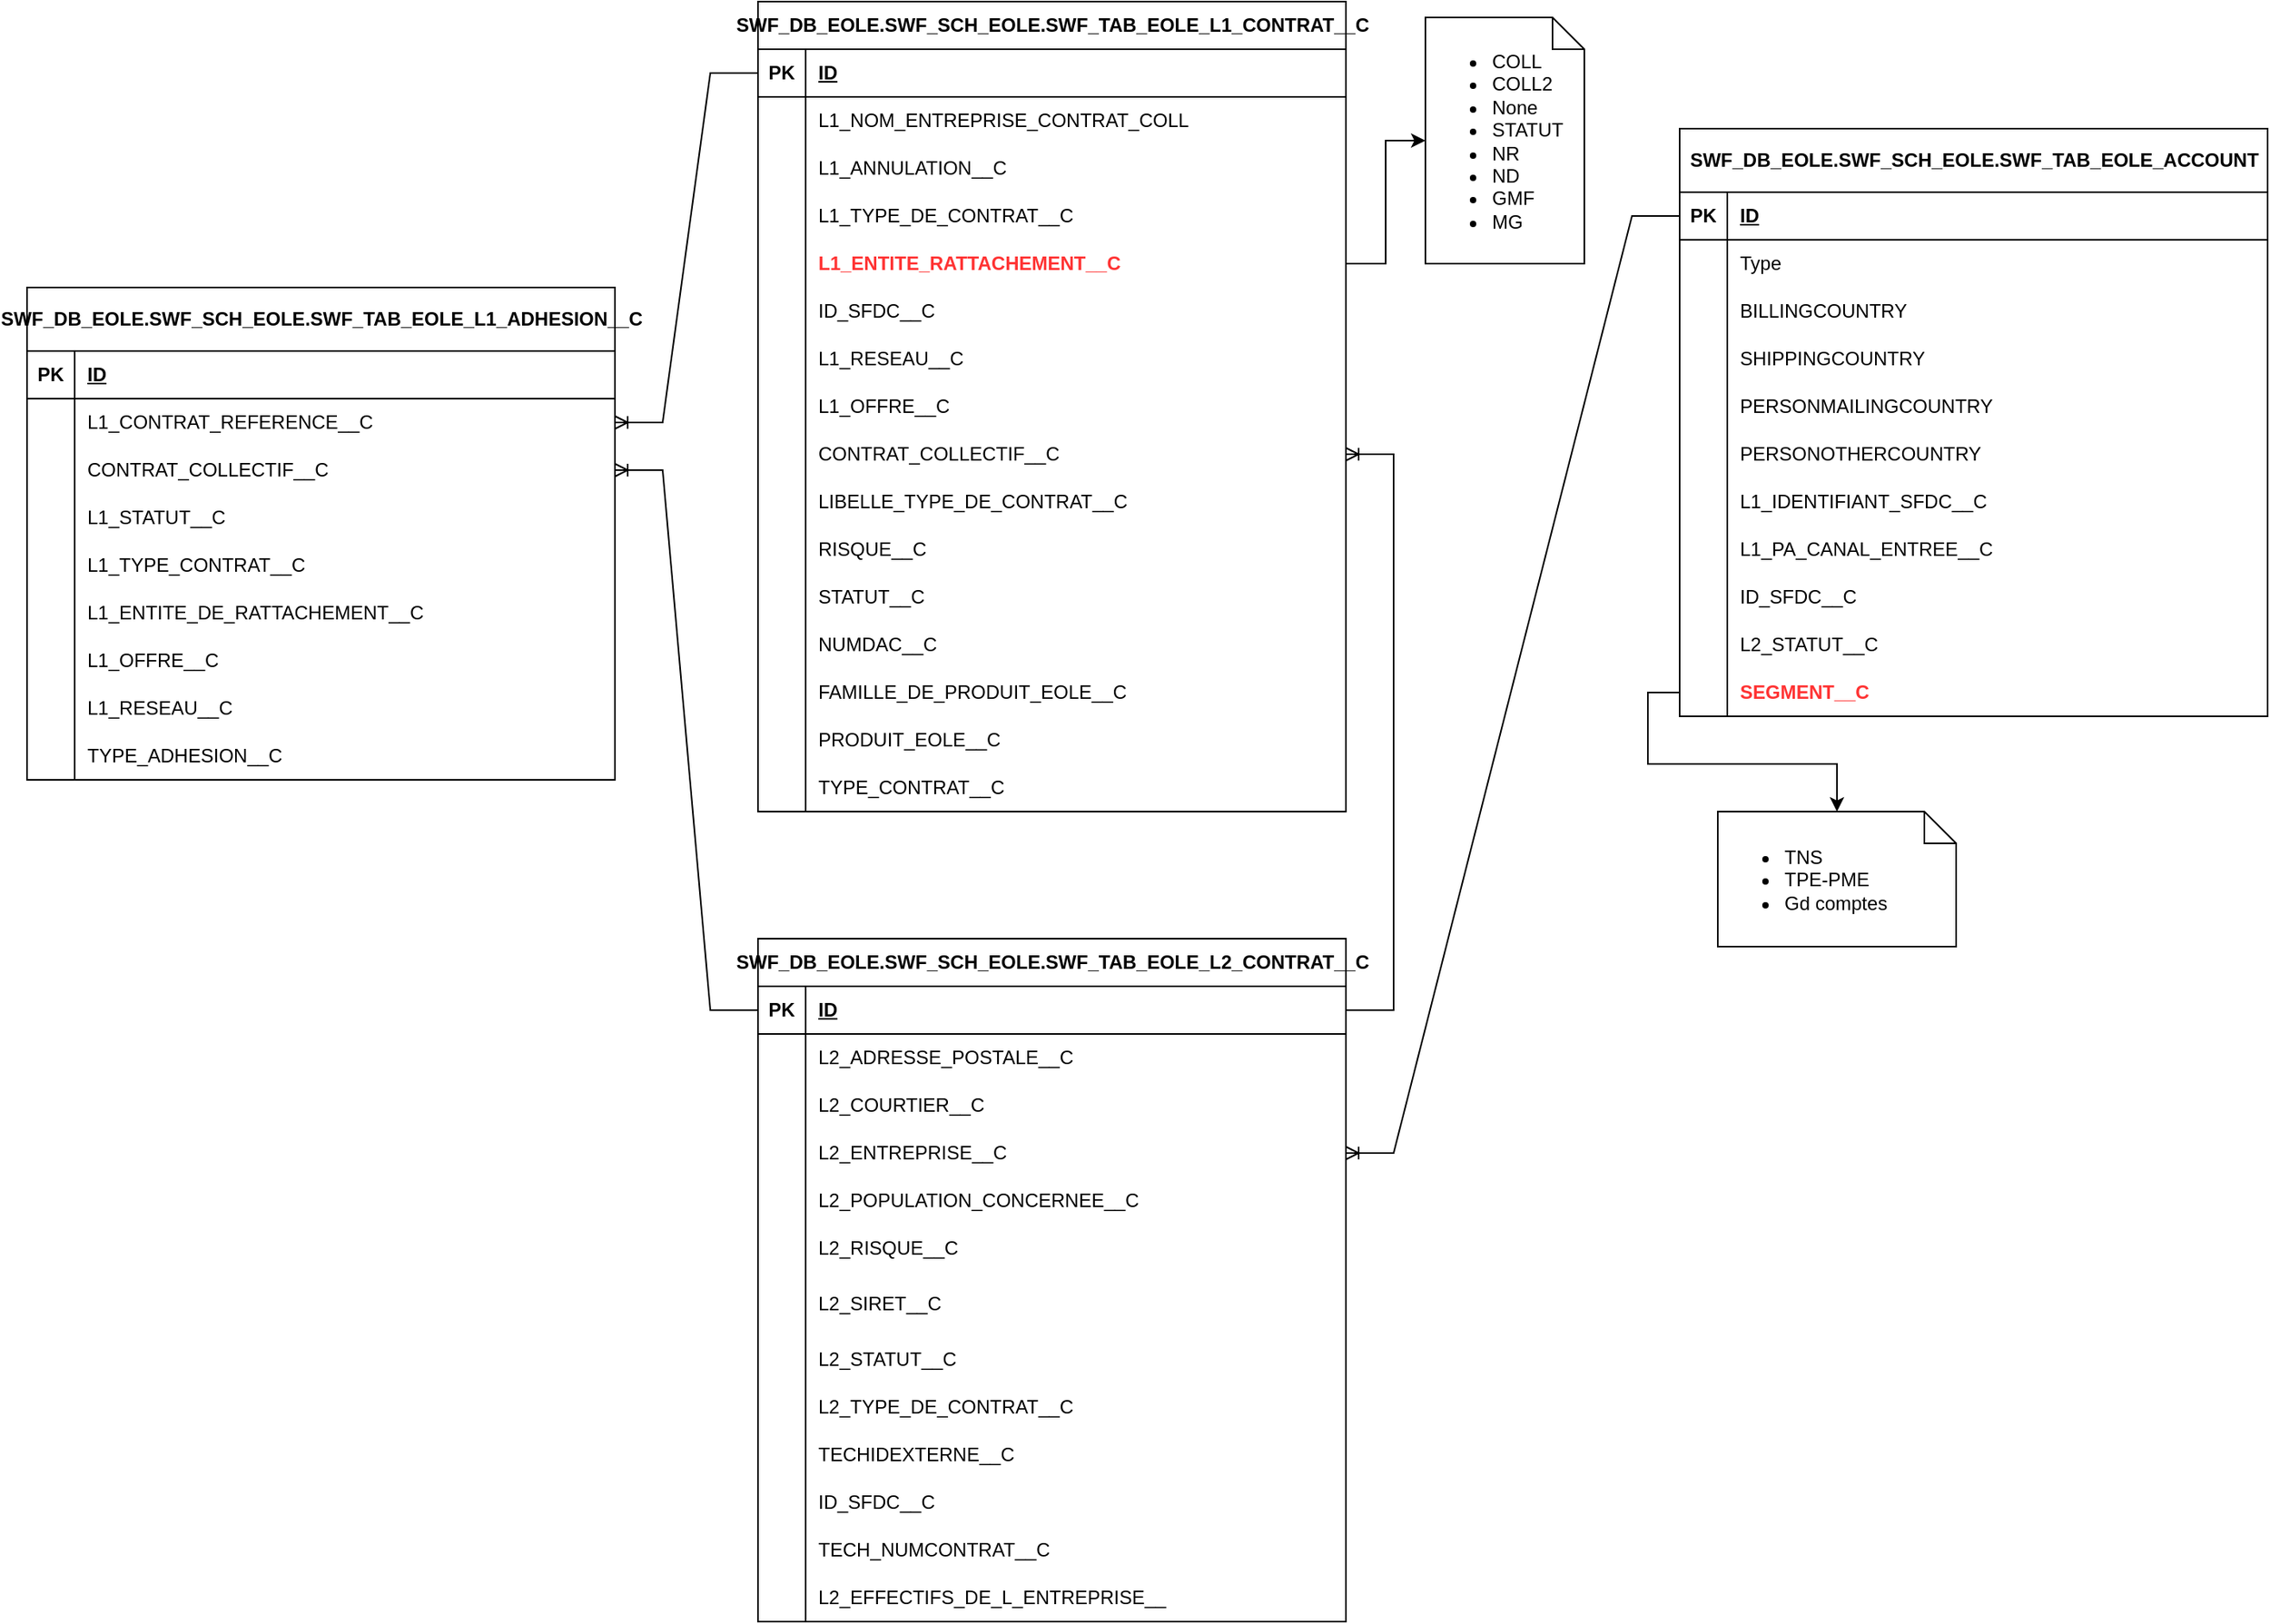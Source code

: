 <mxfile version="22.0.8" type="github">
  <diagram name="Page-1" id="Xa6W8tDlYYP3KtLo9UPV">
    <mxGraphModel dx="2527" dy="670" grid="1" gridSize="10" guides="1" tooltips="1" connect="1" arrows="1" fold="1" page="1" pageScale="1" pageWidth="827" pageHeight="1169" math="0" shadow="0">
      <root>
        <mxCell id="0" />
        <mxCell id="1" parent="0" />
        <mxCell id="X73cMwM7T4xTnlfbQ1Im-1" value="SWF_DB_EOLE.SWF_SCH_EOLE.SWF_TAB_EOLE_ACCOUNT" style="shape=table;startSize=40;container=1;collapsible=1;childLayout=tableLayout;fixedRows=1;rowLines=0;fontStyle=1;align=center;resizeLast=1;html=1;" vertex="1" parent="1">
          <mxGeometry x="240" y="120" width="370" height="370" as="geometry">
            <mxRectangle x="-380" y="20" width="400" height="30" as="alternateBounds" />
          </mxGeometry>
        </mxCell>
        <mxCell id="X73cMwM7T4xTnlfbQ1Im-2" value="" style="shape=tableRow;horizontal=0;startSize=0;swimlaneHead=0;swimlaneBody=0;fillColor=none;collapsible=0;dropTarget=0;points=[[0,0.5],[1,0.5]];portConstraint=eastwest;top=0;left=0;right=0;bottom=1;" vertex="1" parent="X73cMwM7T4xTnlfbQ1Im-1">
          <mxGeometry y="40" width="370" height="30" as="geometry" />
        </mxCell>
        <mxCell id="X73cMwM7T4xTnlfbQ1Im-3" value="PK" style="shape=partialRectangle;connectable=0;fillColor=none;top=0;left=0;bottom=0;right=0;fontStyle=1;overflow=hidden;whiteSpace=wrap;html=1;" vertex="1" parent="X73cMwM7T4xTnlfbQ1Im-2">
          <mxGeometry width="30" height="30" as="geometry">
            <mxRectangle width="30" height="30" as="alternateBounds" />
          </mxGeometry>
        </mxCell>
        <mxCell id="X73cMwM7T4xTnlfbQ1Im-4" value="ID" style="shape=partialRectangle;connectable=0;fillColor=none;top=0;left=0;bottom=0;right=0;align=left;spacingLeft=6;fontStyle=5;overflow=hidden;whiteSpace=wrap;html=1;" vertex="1" parent="X73cMwM7T4xTnlfbQ1Im-2">
          <mxGeometry x="30" width="340" height="30" as="geometry">
            <mxRectangle width="340" height="30" as="alternateBounds" />
          </mxGeometry>
        </mxCell>
        <mxCell id="X73cMwM7T4xTnlfbQ1Im-5" value="" style="shape=tableRow;horizontal=0;startSize=0;swimlaneHead=0;swimlaneBody=0;fillColor=none;collapsible=0;dropTarget=0;points=[[0,0.5],[1,0.5]];portConstraint=eastwest;top=0;left=0;right=0;bottom=0;" vertex="1" parent="X73cMwM7T4xTnlfbQ1Im-1">
          <mxGeometry y="70" width="370" height="30" as="geometry" />
        </mxCell>
        <mxCell id="X73cMwM7T4xTnlfbQ1Im-6" value="" style="shape=partialRectangle;connectable=0;fillColor=none;top=0;left=0;bottom=0;right=0;editable=1;overflow=hidden;whiteSpace=wrap;html=1;" vertex="1" parent="X73cMwM7T4xTnlfbQ1Im-5">
          <mxGeometry width="30" height="30" as="geometry">
            <mxRectangle width="30" height="30" as="alternateBounds" />
          </mxGeometry>
        </mxCell>
        <mxCell id="X73cMwM7T4xTnlfbQ1Im-7" value="Type" style="shape=partialRectangle;connectable=0;fillColor=none;top=0;left=0;bottom=0;right=0;align=left;spacingLeft=6;overflow=hidden;whiteSpace=wrap;html=1;" vertex="1" parent="X73cMwM7T4xTnlfbQ1Im-5">
          <mxGeometry x="30" width="340" height="30" as="geometry">
            <mxRectangle width="340" height="30" as="alternateBounds" />
          </mxGeometry>
        </mxCell>
        <mxCell id="X73cMwM7T4xTnlfbQ1Im-49" value="" style="shape=tableRow;horizontal=0;startSize=0;swimlaneHead=0;swimlaneBody=0;fillColor=none;collapsible=0;dropTarget=0;points=[[0,0.5],[1,0.5]];portConstraint=eastwest;top=0;left=0;right=0;bottom=0;" vertex="1" parent="X73cMwM7T4xTnlfbQ1Im-1">
          <mxGeometry y="100" width="370" height="30" as="geometry" />
        </mxCell>
        <mxCell id="X73cMwM7T4xTnlfbQ1Im-50" value="" style="shape=partialRectangle;connectable=0;fillColor=none;top=0;left=0;bottom=0;right=0;editable=1;overflow=hidden;whiteSpace=wrap;html=1;" vertex="1" parent="X73cMwM7T4xTnlfbQ1Im-49">
          <mxGeometry width="30" height="30" as="geometry">
            <mxRectangle width="30" height="30" as="alternateBounds" />
          </mxGeometry>
        </mxCell>
        <mxCell id="X73cMwM7T4xTnlfbQ1Im-51" value="BILLINGCOUNTRY" style="shape=partialRectangle;connectable=0;fillColor=none;top=0;left=0;bottom=0;right=0;align=left;spacingLeft=6;overflow=hidden;whiteSpace=wrap;html=1;" vertex="1" parent="X73cMwM7T4xTnlfbQ1Im-49">
          <mxGeometry x="30" width="340" height="30" as="geometry">
            <mxRectangle width="340" height="30" as="alternateBounds" />
          </mxGeometry>
        </mxCell>
        <mxCell id="X73cMwM7T4xTnlfbQ1Im-8" value="" style="shape=tableRow;horizontal=0;startSize=0;swimlaneHead=0;swimlaneBody=0;fillColor=none;collapsible=0;dropTarget=0;points=[[0,0.5],[1,0.5]];portConstraint=eastwest;top=0;left=0;right=0;bottom=0;" vertex="1" parent="X73cMwM7T4xTnlfbQ1Im-1">
          <mxGeometry y="130" width="370" height="30" as="geometry" />
        </mxCell>
        <mxCell id="X73cMwM7T4xTnlfbQ1Im-9" value="" style="shape=partialRectangle;connectable=0;fillColor=none;top=0;left=0;bottom=0;right=0;editable=1;overflow=hidden;whiteSpace=wrap;html=1;" vertex="1" parent="X73cMwM7T4xTnlfbQ1Im-8">
          <mxGeometry width="30" height="30" as="geometry">
            <mxRectangle width="30" height="30" as="alternateBounds" />
          </mxGeometry>
        </mxCell>
        <mxCell id="X73cMwM7T4xTnlfbQ1Im-10" value="SHIPPINGCOUNTRY" style="shape=partialRectangle;connectable=0;fillColor=none;top=0;left=0;bottom=0;right=0;align=left;spacingLeft=6;overflow=hidden;whiteSpace=wrap;html=1;" vertex="1" parent="X73cMwM7T4xTnlfbQ1Im-8">
          <mxGeometry x="30" width="340" height="30" as="geometry">
            <mxRectangle width="340" height="30" as="alternateBounds" />
          </mxGeometry>
        </mxCell>
        <mxCell id="X73cMwM7T4xTnlfbQ1Im-11" value="" style="shape=tableRow;horizontal=0;startSize=0;swimlaneHead=0;swimlaneBody=0;fillColor=none;collapsible=0;dropTarget=0;points=[[0,0.5],[1,0.5]];portConstraint=eastwest;top=0;left=0;right=0;bottom=0;" vertex="1" parent="X73cMwM7T4xTnlfbQ1Im-1">
          <mxGeometry y="160" width="370" height="30" as="geometry" />
        </mxCell>
        <mxCell id="X73cMwM7T4xTnlfbQ1Im-12" value="" style="shape=partialRectangle;connectable=0;fillColor=none;top=0;left=0;bottom=0;right=0;editable=1;overflow=hidden;whiteSpace=wrap;html=1;" vertex="1" parent="X73cMwM7T4xTnlfbQ1Im-11">
          <mxGeometry width="30" height="30" as="geometry">
            <mxRectangle width="30" height="30" as="alternateBounds" />
          </mxGeometry>
        </mxCell>
        <mxCell id="X73cMwM7T4xTnlfbQ1Im-13" value="PERSONMAILINGCOUNTRY" style="shape=partialRectangle;connectable=0;fillColor=none;top=0;left=0;bottom=0;right=0;align=left;spacingLeft=6;overflow=hidden;whiteSpace=wrap;html=1;" vertex="1" parent="X73cMwM7T4xTnlfbQ1Im-11">
          <mxGeometry x="30" width="340" height="30" as="geometry">
            <mxRectangle width="340" height="30" as="alternateBounds" />
          </mxGeometry>
        </mxCell>
        <mxCell id="X73cMwM7T4xTnlfbQ1Im-55" value="" style="shape=tableRow;horizontal=0;startSize=0;swimlaneHead=0;swimlaneBody=0;fillColor=none;collapsible=0;dropTarget=0;points=[[0,0.5],[1,0.5]];portConstraint=eastwest;top=0;left=0;right=0;bottom=0;" vertex="1" parent="X73cMwM7T4xTnlfbQ1Im-1">
          <mxGeometry y="190" width="370" height="30" as="geometry" />
        </mxCell>
        <mxCell id="X73cMwM7T4xTnlfbQ1Im-56" value="" style="shape=partialRectangle;connectable=0;fillColor=none;top=0;left=0;bottom=0;right=0;editable=1;overflow=hidden;whiteSpace=wrap;html=1;" vertex="1" parent="X73cMwM7T4xTnlfbQ1Im-55">
          <mxGeometry width="30" height="30" as="geometry">
            <mxRectangle width="30" height="30" as="alternateBounds" />
          </mxGeometry>
        </mxCell>
        <mxCell id="X73cMwM7T4xTnlfbQ1Im-57" value="PERSONOTHERCOUNTRY" style="shape=partialRectangle;connectable=0;fillColor=none;top=0;left=0;bottom=0;right=0;align=left;spacingLeft=6;overflow=hidden;whiteSpace=wrap;html=1;" vertex="1" parent="X73cMwM7T4xTnlfbQ1Im-55">
          <mxGeometry x="30" width="340" height="30" as="geometry">
            <mxRectangle width="340" height="30" as="alternateBounds" />
          </mxGeometry>
        </mxCell>
        <mxCell id="X73cMwM7T4xTnlfbQ1Im-52" value="" style="shape=tableRow;horizontal=0;startSize=0;swimlaneHead=0;swimlaneBody=0;fillColor=none;collapsible=0;dropTarget=0;points=[[0,0.5],[1,0.5]];portConstraint=eastwest;top=0;left=0;right=0;bottom=0;" vertex="1" parent="X73cMwM7T4xTnlfbQ1Im-1">
          <mxGeometry y="220" width="370" height="30" as="geometry" />
        </mxCell>
        <mxCell id="X73cMwM7T4xTnlfbQ1Im-53" value="" style="shape=partialRectangle;connectable=0;fillColor=none;top=0;left=0;bottom=0;right=0;editable=1;overflow=hidden;whiteSpace=wrap;html=1;" vertex="1" parent="X73cMwM7T4xTnlfbQ1Im-52">
          <mxGeometry width="30" height="30" as="geometry">
            <mxRectangle width="30" height="30" as="alternateBounds" />
          </mxGeometry>
        </mxCell>
        <mxCell id="X73cMwM7T4xTnlfbQ1Im-54" value="L1_IDENTIFIANT_SFDC__C" style="shape=partialRectangle;connectable=0;fillColor=none;top=0;left=0;bottom=0;right=0;align=left;spacingLeft=6;overflow=hidden;whiteSpace=wrap;html=1;" vertex="1" parent="X73cMwM7T4xTnlfbQ1Im-52">
          <mxGeometry x="30" width="340" height="30" as="geometry">
            <mxRectangle width="340" height="30" as="alternateBounds" />
          </mxGeometry>
        </mxCell>
        <mxCell id="X73cMwM7T4xTnlfbQ1Im-44" value="" style="shape=tableRow;horizontal=0;startSize=0;swimlaneHead=0;swimlaneBody=0;fillColor=none;collapsible=0;dropTarget=0;points=[[0,0.5],[1,0.5]];portConstraint=eastwest;top=0;left=0;right=0;bottom=0;" vertex="1" parent="X73cMwM7T4xTnlfbQ1Im-1">
          <mxGeometry y="250" width="370" height="30" as="geometry" />
        </mxCell>
        <mxCell id="X73cMwM7T4xTnlfbQ1Im-45" value="" style="shape=partialRectangle;connectable=0;fillColor=none;top=0;left=0;bottom=0;right=0;editable=1;overflow=hidden;whiteSpace=wrap;html=1;" vertex="1" parent="X73cMwM7T4xTnlfbQ1Im-44">
          <mxGeometry width="30" height="30" as="geometry">
            <mxRectangle width="30" height="30" as="alternateBounds" />
          </mxGeometry>
        </mxCell>
        <mxCell id="X73cMwM7T4xTnlfbQ1Im-46" value="L1_PA_CANAL_ENTREE__C" style="shape=partialRectangle;connectable=0;fillColor=none;top=0;left=0;bottom=0;right=0;align=left;spacingLeft=6;overflow=hidden;whiteSpace=wrap;html=1;" vertex="1" parent="X73cMwM7T4xTnlfbQ1Im-44">
          <mxGeometry x="30" width="340" height="30" as="geometry">
            <mxRectangle width="340" height="30" as="alternateBounds" />
          </mxGeometry>
        </mxCell>
        <mxCell id="X73cMwM7T4xTnlfbQ1Im-266" value="" style="shape=tableRow;horizontal=0;startSize=0;swimlaneHead=0;swimlaneBody=0;fillColor=none;collapsible=0;dropTarget=0;points=[[0,0.5],[1,0.5]];portConstraint=eastwest;top=0;left=0;right=0;bottom=0;" vertex="1" parent="X73cMwM7T4xTnlfbQ1Im-1">
          <mxGeometry y="280" width="370" height="30" as="geometry" />
        </mxCell>
        <mxCell id="X73cMwM7T4xTnlfbQ1Im-267" value="" style="shape=partialRectangle;connectable=0;fillColor=none;top=0;left=0;bottom=0;right=0;editable=1;overflow=hidden;whiteSpace=wrap;html=1;" vertex="1" parent="X73cMwM7T4xTnlfbQ1Im-266">
          <mxGeometry width="30" height="30" as="geometry">
            <mxRectangle width="30" height="30" as="alternateBounds" />
          </mxGeometry>
        </mxCell>
        <mxCell id="X73cMwM7T4xTnlfbQ1Im-268" value="ID_SFDC__C" style="shape=partialRectangle;connectable=0;fillColor=none;top=0;left=0;bottom=0;right=0;align=left;spacingLeft=6;overflow=hidden;whiteSpace=wrap;html=1;" vertex="1" parent="X73cMwM7T4xTnlfbQ1Im-266">
          <mxGeometry x="30" width="340" height="30" as="geometry">
            <mxRectangle width="340" height="30" as="alternateBounds" />
          </mxGeometry>
        </mxCell>
        <mxCell id="X73cMwM7T4xTnlfbQ1Im-238" value="" style="shape=tableRow;horizontal=0;startSize=0;swimlaneHead=0;swimlaneBody=0;fillColor=none;collapsible=0;dropTarget=0;points=[[0,0.5],[1,0.5]];portConstraint=eastwest;top=0;left=0;right=0;bottom=0;" vertex="1" parent="X73cMwM7T4xTnlfbQ1Im-1">
          <mxGeometry y="310" width="370" height="30" as="geometry" />
        </mxCell>
        <mxCell id="X73cMwM7T4xTnlfbQ1Im-239" value="" style="shape=partialRectangle;connectable=0;fillColor=none;top=0;left=0;bottom=0;right=0;editable=1;overflow=hidden;whiteSpace=wrap;html=1;" vertex="1" parent="X73cMwM7T4xTnlfbQ1Im-238">
          <mxGeometry width="30" height="30" as="geometry">
            <mxRectangle width="30" height="30" as="alternateBounds" />
          </mxGeometry>
        </mxCell>
        <mxCell id="X73cMwM7T4xTnlfbQ1Im-240" value="L2_STATUT__C" style="shape=partialRectangle;connectable=0;fillColor=none;top=0;left=0;bottom=0;right=0;align=left;spacingLeft=6;overflow=hidden;whiteSpace=wrap;html=1;" vertex="1" parent="X73cMwM7T4xTnlfbQ1Im-238">
          <mxGeometry x="30" width="340" height="30" as="geometry">
            <mxRectangle width="340" height="30" as="alternateBounds" />
          </mxGeometry>
        </mxCell>
        <mxCell id="X73cMwM7T4xTnlfbQ1Im-269" value="" style="shape=tableRow;horizontal=0;startSize=0;swimlaneHead=0;swimlaneBody=0;fillColor=none;collapsible=0;dropTarget=0;points=[[0,0.5],[1,0.5]];portConstraint=eastwest;top=0;left=0;right=0;bottom=0;" vertex="1" parent="X73cMwM7T4xTnlfbQ1Im-1">
          <mxGeometry y="340" width="370" height="30" as="geometry" />
        </mxCell>
        <mxCell id="X73cMwM7T4xTnlfbQ1Im-270" value="" style="shape=partialRectangle;connectable=0;fillColor=none;top=0;left=0;bottom=0;right=0;editable=1;overflow=hidden;whiteSpace=wrap;html=1;" vertex="1" parent="X73cMwM7T4xTnlfbQ1Im-269">
          <mxGeometry width="30" height="30" as="geometry">
            <mxRectangle width="30" height="30" as="alternateBounds" />
          </mxGeometry>
        </mxCell>
        <mxCell id="X73cMwM7T4xTnlfbQ1Im-271" value="&lt;font color=&quot;#ff3333&quot;&gt;&lt;b&gt;SEGMENT__C&lt;/b&gt;&lt;/font&gt;" style="shape=partialRectangle;connectable=0;fillColor=none;top=0;left=0;bottom=0;right=0;align=left;spacingLeft=6;overflow=hidden;whiteSpace=wrap;html=1;" vertex="1" parent="X73cMwM7T4xTnlfbQ1Im-269">
          <mxGeometry x="30" width="340" height="30" as="geometry">
            <mxRectangle width="340" height="30" as="alternateBounds" />
          </mxGeometry>
        </mxCell>
        <mxCell id="X73cMwM7T4xTnlfbQ1Im-58" value="SWF_DB_EOLE.SWF_SCH_EOLE.SWF_TAB_EOLE_L1_CONTRAT__C" style="shape=table;startSize=30;container=1;collapsible=1;childLayout=tableLayout;fixedRows=1;rowLines=0;fontStyle=1;align=center;resizeLast=1;html=1;" vertex="1" parent="1">
          <mxGeometry x="-340" y="40" width="370" height="510" as="geometry">
            <mxRectangle x="-380" y="20" width="400" height="30" as="alternateBounds" />
          </mxGeometry>
        </mxCell>
        <mxCell id="X73cMwM7T4xTnlfbQ1Im-59" value="" style="shape=tableRow;horizontal=0;startSize=0;swimlaneHead=0;swimlaneBody=0;fillColor=none;collapsible=0;dropTarget=0;points=[[0,0.5],[1,0.5]];portConstraint=eastwest;top=0;left=0;right=0;bottom=1;" vertex="1" parent="X73cMwM7T4xTnlfbQ1Im-58">
          <mxGeometry y="30" width="370" height="30" as="geometry" />
        </mxCell>
        <mxCell id="X73cMwM7T4xTnlfbQ1Im-60" value="PK" style="shape=partialRectangle;connectable=0;fillColor=none;top=0;left=0;bottom=0;right=0;fontStyle=1;overflow=hidden;whiteSpace=wrap;html=1;" vertex="1" parent="X73cMwM7T4xTnlfbQ1Im-59">
          <mxGeometry width="30" height="30" as="geometry">
            <mxRectangle width="30" height="30" as="alternateBounds" />
          </mxGeometry>
        </mxCell>
        <mxCell id="X73cMwM7T4xTnlfbQ1Im-61" value="ID" style="shape=partialRectangle;connectable=0;fillColor=none;top=0;left=0;bottom=0;right=0;align=left;spacingLeft=6;fontStyle=5;overflow=hidden;whiteSpace=wrap;html=1;" vertex="1" parent="X73cMwM7T4xTnlfbQ1Im-59">
          <mxGeometry x="30" width="340" height="30" as="geometry">
            <mxRectangle width="340" height="30" as="alternateBounds" />
          </mxGeometry>
        </mxCell>
        <mxCell id="X73cMwM7T4xTnlfbQ1Im-62" value="" style="shape=tableRow;horizontal=0;startSize=0;swimlaneHead=0;swimlaneBody=0;fillColor=none;collapsible=0;dropTarget=0;points=[[0,0.5],[1,0.5]];portConstraint=eastwest;top=0;left=0;right=0;bottom=0;" vertex="1" parent="X73cMwM7T4xTnlfbQ1Im-58">
          <mxGeometry y="60" width="370" height="30" as="geometry" />
        </mxCell>
        <mxCell id="X73cMwM7T4xTnlfbQ1Im-63" value="" style="shape=partialRectangle;connectable=0;fillColor=none;top=0;left=0;bottom=0;right=0;editable=1;overflow=hidden;whiteSpace=wrap;html=1;" vertex="1" parent="X73cMwM7T4xTnlfbQ1Im-62">
          <mxGeometry width="30" height="30" as="geometry">
            <mxRectangle width="30" height="30" as="alternateBounds" />
          </mxGeometry>
        </mxCell>
        <mxCell id="X73cMwM7T4xTnlfbQ1Im-64" value="L1_NOM_ENTREPRISE_CONTRAT_COLL" style="shape=partialRectangle;connectable=0;fillColor=none;top=0;left=0;bottom=0;right=0;align=left;spacingLeft=6;overflow=hidden;whiteSpace=wrap;html=1;" vertex="1" parent="X73cMwM7T4xTnlfbQ1Im-62">
          <mxGeometry x="30" width="340" height="30" as="geometry">
            <mxRectangle width="340" height="30" as="alternateBounds" />
          </mxGeometry>
        </mxCell>
        <mxCell id="X73cMwM7T4xTnlfbQ1Im-65" value="" style="shape=tableRow;horizontal=0;startSize=0;swimlaneHead=0;swimlaneBody=0;fillColor=none;collapsible=0;dropTarget=0;points=[[0,0.5],[1,0.5]];portConstraint=eastwest;top=0;left=0;right=0;bottom=0;" vertex="1" parent="X73cMwM7T4xTnlfbQ1Im-58">
          <mxGeometry y="90" width="370" height="30" as="geometry" />
        </mxCell>
        <mxCell id="X73cMwM7T4xTnlfbQ1Im-66" value="" style="shape=partialRectangle;connectable=0;fillColor=none;top=0;left=0;bottom=0;right=0;editable=1;overflow=hidden;whiteSpace=wrap;html=1;" vertex="1" parent="X73cMwM7T4xTnlfbQ1Im-65">
          <mxGeometry width="30" height="30" as="geometry">
            <mxRectangle width="30" height="30" as="alternateBounds" />
          </mxGeometry>
        </mxCell>
        <mxCell id="X73cMwM7T4xTnlfbQ1Im-67" value="&lt;table style=&quot;border-collapse:&lt;br/&gt; collapse;width:193pt&quot; width=&quot;257&quot; cellspacing=&quot;0&quot; cellpadding=&quot;0&quot; border=&quot;0&quot;&gt;&lt;tbody&gt;&lt;tr style=&quot;height:14.5pt&quot; height=&quot;19&quot;&gt;  &lt;td style=&quot;height:14.5pt;width:193pt&quot; width=&quot;257&quot; class=&quot;xl63&quot; height=&quot;19&quot;&gt;L1_ANNULATION__C&lt;/td&gt;&lt;/tr&gt;&lt;/tbody&gt;&lt;/table&gt;" style="shape=partialRectangle;connectable=0;fillColor=none;top=0;left=0;bottom=0;right=0;align=left;spacingLeft=6;overflow=hidden;whiteSpace=wrap;html=1;" vertex="1" parent="X73cMwM7T4xTnlfbQ1Im-65">
          <mxGeometry x="30" width="340" height="30" as="geometry">
            <mxRectangle width="340" height="30" as="alternateBounds" />
          </mxGeometry>
        </mxCell>
        <mxCell id="X73cMwM7T4xTnlfbQ1Im-68" value="" style="shape=tableRow;horizontal=0;startSize=0;swimlaneHead=0;swimlaneBody=0;fillColor=none;collapsible=0;dropTarget=0;points=[[0,0.5],[1,0.5]];portConstraint=eastwest;top=0;left=0;right=0;bottom=0;" vertex="1" parent="X73cMwM7T4xTnlfbQ1Im-58">
          <mxGeometry y="120" width="370" height="30" as="geometry" />
        </mxCell>
        <mxCell id="X73cMwM7T4xTnlfbQ1Im-69" value="" style="shape=partialRectangle;connectable=0;fillColor=none;top=0;left=0;bottom=0;right=0;editable=1;overflow=hidden;whiteSpace=wrap;html=1;" vertex="1" parent="X73cMwM7T4xTnlfbQ1Im-68">
          <mxGeometry width="30" height="30" as="geometry">
            <mxRectangle width="30" height="30" as="alternateBounds" />
          </mxGeometry>
        </mxCell>
        <mxCell id="X73cMwM7T4xTnlfbQ1Im-70" value="L1_TYPE_DE_CONTRAT__C" style="shape=partialRectangle;connectable=0;fillColor=none;top=0;left=0;bottom=0;right=0;align=left;spacingLeft=6;overflow=hidden;whiteSpace=wrap;html=1;" vertex="1" parent="X73cMwM7T4xTnlfbQ1Im-68">
          <mxGeometry x="30" width="340" height="30" as="geometry">
            <mxRectangle width="340" height="30" as="alternateBounds" />
          </mxGeometry>
        </mxCell>
        <mxCell id="X73cMwM7T4xTnlfbQ1Im-71" value="" style="shape=tableRow;horizontal=0;startSize=0;swimlaneHead=0;swimlaneBody=0;fillColor=none;collapsible=0;dropTarget=0;points=[[0,0.5],[1,0.5]];portConstraint=eastwest;top=0;left=0;right=0;bottom=0;" vertex="1" parent="X73cMwM7T4xTnlfbQ1Im-58">
          <mxGeometry y="150" width="370" height="30" as="geometry" />
        </mxCell>
        <mxCell id="X73cMwM7T4xTnlfbQ1Im-72" value="" style="shape=partialRectangle;connectable=0;fillColor=none;top=0;left=0;bottom=0;right=0;editable=1;overflow=hidden;whiteSpace=wrap;html=1;" vertex="1" parent="X73cMwM7T4xTnlfbQ1Im-71">
          <mxGeometry width="30" height="30" as="geometry">
            <mxRectangle width="30" height="30" as="alternateBounds" />
          </mxGeometry>
        </mxCell>
        <mxCell id="X73cMwM7T4xTnlfbQ1Im-73" value="&lt;font color=&quot;#ff3333&quot;&gt;&lt;b&gt;L1_ENTITE_RATTACHEMENT__C&lt;/b&gt;&lt;/font&gt;" style="shape=partialRectangle;connectable=0;fillColor=none;top=0;left=0;bottom=0;right=0;align=left;spacingLeft=6;overflow=hidden;whiteSpace=wrap;html=1;" vertex="1" parent="X73cMwM7T4xTnlfbQ1Im-71">
          <mxGeometry x="30" width="340" height="30" as="geometry">
            <mxRectangle width="340" height="30" as="alternateBounds" />
          </mxGeometry>
        </mxCell>
        <mxCell id="X73cMwM7T4xTnlfbQ1Im-235" value="" style="shape=tableRow;horizontal=0;startSize=0;swimlaneHead=0;swimlaneBody=0;fillColor=none;collapsible=0;dropTarget=0;points=[[0,0.5],[1,0.5]];portConstraint=eastwest;top=0;left=0;right=0;bottom=0;" vertex="1" parent="X73cMwM7T4xTnlfbQ1Im-58">
          <mxGeometry y="180" width="370" height="30" as="geometry" />
        </mxCell>
        <mxCell id="X73cMwM7T4xTnlfbQ1Im-236" value="" style="shape=partialRectangle;connectable=0;fillColor=none;top=0;left=0;bottom=0;right=0;editable=1;overflow=hidden;whiteSpace=wrap;html=1;" vertex="1" parent="X73cMwM7T4xTnlfbQ1Im-235">
          <mxGeometry width="30" height="30" as="geometry">
            <mxRectangle width="30" height="30" as="alternateBounds" />
          </mxGeometry>
        </mxCell>
        <mxCell id="X73cMwM7T4xTnlfbQ1Im-237" value="ID_SFDC__C" style="shape=partialRectangle;connectable=0;fillColor=none;top=0;left=0;bottom=0;right=0;align=left;spacingLeft=6;overflow=hidden;whiteSpace=wrap;html=1;" vertex="1" parent="X73cMwM7T4xTnlfbQ1Im-235">
          <mxGeometry x="30" width="340" height="30" as="geometry">
            <mxRectangle width="340" height="30" as="alternateBounds" />
          </mxGeometry>
        </mxCell>
        <mxCell id="X73cMwM7T4xTnlfbQ1Im-74" value="" style="shape=tableRow;horizontal=0;startSize=0;swimlaneHead=0;swimlaneBody=0;fillColor=none;collapsible=0;dropTarget=0;points=[[0,0.5],[1,0.5]];portConstraint=eastwest;top=0;left=0;right=0;bottom=0;" vertex="1" parent="X73cMwM7T4xTnlfbQ1Im-58">
          <mxGeometry y="210" width="370" height="30" as="geometry" />
        </mxCell>
        <mxCell id="X73cMwM7T4xTnlfbQ1Im-75" value="&#xa;&#xa;&lt;table style=&quot;border-collapse:&#xa; collapse;width:193pt&quot; width=&quot;257&quot; cellspacing=&quot;0&quot; cellpadding=&quot;0&quot; border=&quot;0&quot;&gt;&#xa;&#xa; &lt;colgroup&gt;&lt;col style=&quot;mso-width-source:userset;mso-width-alt:8960;width:193pt&quot; width=&quot;257&quot;&gt;&#xa; &lt;/colgroup&gt;&lt;tbody&gt;&lt;tr style=&quot;height:14.5pt&quot; height=&quot;19&quot;&gt;&#xa;  &lt;td style=&quot;height:14.5pt;width:193pt&quot; width=&quot;257&quot; class=&quot;xl65&quot; height=&quot;19&quot;&gt;L1_RESEAU__C&lt;/td&gt;&#xa; &lt;/tr&gt;&#xa; &lt;tr style=&quot;height:14.5pt&quot; height=&quot;19&quot;&gt;&#xa;  &lt;td style=&quot;height:14.5pt;border-top:none&quot; class=&quot;xl65&quot; height=&quot;19&quot;&gt;L1_OFFRE__C&lt;/td&gt;&#xa; &lt;/tr&gt;&#xa; &lt;tr style=&quot;height:14.5pt&quot; height=&quot;19&quot;&gt;&#xa;  &lt;td style=&quot;height:14.5pt;border-top:none&quot; class=&quot;xl65&quot; height=&quot;19&quot;&gt;CONTRAT_COLLECTIF__C&lt;/td&gt;&#xa; &lt;/tr&gt;&#xa;&#xa;&lt;/tbody&gt;&lt;/table&gt;&#xa;&#xa;&#xa;&#xa;&#xa;" style="shape=partialRectangle;connectable=0;fillColor=none;top=0;left=0;bottom=0;right=0;editable=1;overflow=hidden;whiteSpace=wrap;html=1;" vertex="1" parent="X73cMwM7T4xTnlfbQ1Im-74">
          <mxGeometry width="30" height="30" as="geometry">
            <mxRectangle width="30" height="30" as="alternateBounds" />
          </mxGeometry>
        </mxCell>
        <mxCell id="X73cMwM7T4xTnlfbQ1Im-76" value="&lt;table style=&quot;border-collapse:&lt;br/&gt; collapse;width:193pt&quot; width=&quot;257&quot; cellspacing=&quot;0&quot; cellpadding=&quot;0&quot; border=&quot;0&quot;&gt;&lt;tbody&gt;&lt;tr style=&quot;height:14.5pt&quot; height=&quot;19&quot;&gt;  &lt;td style=&quot;height:14.5pt;width:193pt&quot; width=&quot;257&quot; class=&quot;xl65&quot; height=&quot;19&quot;&gt;L1_RESEAU__C&lt;/td&gt;&lt;/tr&gt;&lt;/tbody&gt;&lt;/table&gt;" style="shape=partialRectangle;connectable=0;fillColor=none;top=0;left=0;bottom=0;right=0;align=left;spacingLeft=6;overflow=hidden;whiteSpace=wrap;html=1;" vertex="1" parent="X73cMwM7T4xTnlfbQ1Im-74">
          <mxGeometry x="30" width="340" height="30" as="geometry">
            <mxRectangle width="340" height="30" as="alternateBounds" />
          </mxGeometry>
        </mxCell>
        <mxCell id="X73cMwM7T4xTnlfbQ1Im-77" value="" style="shape=tableRow;horizontal=0;startSize=0;swimlaneHead=0;swimlaneBody=0;fillColor=none;collapsible=0;dropTarget=0;points=[[0,0.5],[1,0.5]];portConstraint=eastwest;top=0;left=0;right=0;bottom=0;" vertex="1" parent="X73cMwM7T4xTnlfbQ1Im-58">
          <mxGeometry y="240" width="370" height="30" as="geometry" />
        </mxCell>
        <mxCell id="X73cMwM7T4xTnlfbQ1Im-78" value="" style="shape=partialRectangle;connectable=0;fillColor=none;top=0;left=0;bottom=0;right=0;editable=1;overflow=hidden;whiteSpace=wrap;html=1;" vertex="1" parent="X73cMwM7T4xTnlfbQ1Im-77">
          <mxGeometry width="30" height="30" as="geometry">
            <mxRectangle width="30" height="30" as="alternateBounds" />
          </mxGeometry>
        </mxCell>
        <mxCell id="X73cMwM7T4xTnlfbQ1Im-79" value="L1_OFFRE__C" style="shape=partialRectangle;connectable=0;fillColor=none;top=0;left=0;bottom=0;right=0;align=left;spacingLeft=6;overflow=hidden;whiteSpace=wrap;html=1;" vertex="1" parent="X73cMwM7T4xTnlfbQ1Im-77">
          <mxGeometry x="30" width="340" height="30" as="geometry">
            <mxRectangle width="340" height="30" as="alternateBounds" />
          </mxGeometry>
        </mxCell>
        <mxCell id="X73cMwM7T4xTnlfbQ1Im-80" value="" style="shape=tableRow;horizontal=0;startSize=0;swimlaneHead=0;swimlaneBody=0;fillColor=none;collapsible=0;dropTarget=0;points=[[0,0.5],[1,0.5]];portConstraint=eastwest;top=0;left=0;right=0;bottom=0;" vertex="1" parent="X73cMwM7T4xTnlfbQ1Im-58">
          <mxGeometry y="270" width="370" height="30" as="geometry" />
        </mxCell>
        <mxCell id="X73cMwM7T4xTnlfbQ1Im-81" value="" style="shape=partialRectangle;connectable=0;fillColor=none;top=0;left=0;bottom=0;right=0;editable=1;overflow=hidden;whiteSpace=wrap;html=1;" vertex="1" parent="X73cMwM7T4xTnlfbQ1Im-80">
          <mxGeometry width="30" height="30" as="geometry">
            <mxRectangle width="30" height="30" as="alternateBounds" />
          </mxGeometry>
        </mxCell>
        <mxCell id="X73cMwM7T4xTnlfbQ1Im-82" value="CONTRAT_COLLECTIF__C" style="shape=partialRectangle;connectable=0;fillColor=none;top=0;left=0;bottom=0;right=0;align=left;spacingLeft=6;overflow=hidden;whiteSpace=wrap;html=1;" vertex="1" parent="X73cMwM7T4xTnlfbQ1Im-80">
          <mxGeometry x="30" width="340" height="30" as="geometry">
            <mxRectangle width="340" height="30" as="alternateBounds" />
          </mxGeometry>
        </mxCell>
        <mxCell id="X73cMwM7T4xTnlfbQ1Im-213" value="" style="shape=tableRow;horizontal=0;startSize=0;swimlaneHead=0;swimlaneBody=0;fillColor=none;collapsible=0;dropTarget=0;points=[[0,0.5],[1,0.5]];portConstraint=eastwest;top=0;left=0;right=0;bottom=0;" vertex="1" parent="X73cMwM7T4xTnlfbQ1Im-58">
          <mxGeometry y="300" width="370" height="30" as="geometry" />
        </mxCell>
        <mxCell id="X73cMwM7T4xTnlfbQ1Im-214" value="" style="shape=partialRectangle;connectable=0;fillColor=none;top=0;left=0;bottom=0;right=0;editable=1;overflow=hidden;whiteSpace=wrap;html=1;" vertex="1" parent="X73cMwM7T4xTnlfbQ1Im-213">
          <mxGeometry width="30" height="30" as="geometry">
            <mxRectangle width="30" height="30" as="alternateBounds" />
          </mxGeometry>
        </mxCell>
        <mxCell id="X73cMwM7T4xTnlfbQ1Im-215" value="LIBELLE_TYPE_DE_CONTRAT__C" style="shape=partialRectangle;connectable=0;fillColor=none;top=0;left=0;bottom=0;right=0;align=left;spacingLeft=6;overflow=hidden;whiteSpace=wrap;html=1;" vertex="1" parent="X73cMwM7T4xTnlfbQ1Im-213">
          <mxGeometry x="30" width="340" height="30" as="geometry">
            <mxRectangle width="340" height="30" as="alternateBounds" />
          </mxGeometry>
        </mxCell>
        <mxCell id="X73cMwM7T4xTnlfbQ1Im-216" value="" style="shape=tableRow;horizontal=0;startSize=0;swimlaneHead=0;swimlaneBody=0;fillColor=none;collapsible=0;dropTarget=0;points=[[0,0.5],[1,0.5]];portConstraint=eastwest;top=0;left=0;right=0;bottom=0;" vertex="1" parent="X73cMwM7T4xTnlfbQ1Im-58">
          <mxGeometry y="330" width="370" height="30" as="geometry" />
        </mxCell>
        <mxCell id="X73cMwM7T4xTnlfbQ1Im-217" value="" style="shape=partialRectangle;connectable=0;fillColor=none;top=0;left=0;bottom=0;right=0;editable=1;overflow=hidden;whiteSpace=wrap;html=1;" vertex="1" parent="X73cMwM7T4xTnlfbQ1Im-216">
          <mxGeometry width="30" height="30" as="geometry">
            <mxRectangle width="30" height="30" as="alternateBounds" />
          </mxGeometry>
        </mxCell>
        <mxCell id="X73cMwM7T4xTnlfbQ1Im-218" value="RISQUE__C" style="shape=partialRectangle;connectable=0;fillColor=none;top=0;left=0;bottom=0;right=0;align=left;spacingLeft=6;overflow=hidden;whiteSpace=wrap;html=1;" vertex="1" parent="X73cMwM7T4xTnlfbQ1Im-216">
          <mxGeometry x="30" width="340" height="30" as="geometry">
            <mxRectangle width="340" height="30" as="alternateBounds" />
          </mxGeometry>
        </mxCell>
        <mxCell id="X73cMwM7T4xTnlfbQ1Im-219" value="" style="shape=tableRow;horizontal=0;startSize=0;swimlaneHead=0;swimlaneBody=0;fillColor=none;collapsible=0;dropTarget=0;points=[[0,0.5],[1,0.5]];portConstraint=eastwest;top=0;left=0;right=0;bottom=0;" vertex="1" parent="X73cMwM7T4xTnlfbQ1Im-58">
          <mxGeometry y="360" width="370" height="30" as="geometry" />
        </mxCell>
        <mxCell id="X73cMwM7T4xTnlfbQ1Im-220" value="" style="shape=partialRectangle;connectable=0;fillColor=none;top=0;left=0;bottom=0;right=0;editable=1;overflow=hidden;whiteSpace=wrap;html=1;" vertex="1" parent="X73cMwM7T4xTnlfbQ1Im-219">
          <mxGeometry width="30" height="30" as="geometry">
            <mxRectangle width="30" height="30" as="alternateBounds" />
          </mxGeometry>
        </mxCell>
        <mxCell id="X73cMwM7T4xTnlfbQ1Im-221" value="STATUT__C" style="shape=partialRectangle;connectable=0;fillColor=none;top=0;left=0;bottom=0;right=0;align=left;spacingLeft=6;overflow=hidden;whiteSpace=wrap;html=1;" vertex="1" parent="X73cMwM7T4xTnlfbQ1Im-219">
          <mxGeometry x="30" width="340" height="30" as="geometry">
            <mxRectangle width="340" height="30" as="alternateBounds" />
          </mxGeometry>
        </mxCell>
        <mxCell id="X73cMwM7T4xTnlfbQ1Im-222" value="" style="shape=tableRow;horizontal=0;startSize=0;swimlaneHead=0;swimlaneBody=0;fillColor=none;collapsible=0;dropTarget=0;points=[[0,0.5],[1,0.5]];portConstraint=eastwest;top=0;left=0;right=0;bottom=0;" vertex="1" parent="X73cMwM7T4xTnlfbQ1Im-58">
          <mxGeometry y="390" width="370" height="30" as="geometry" />
        </mxCell>
        <mxCell id="X73cMwM7T4xTnlfbQ1Im-223" value="" style="shape=partialRectangle;connectable=0;fillColor=none;top=0;left=0;bottom=0;right=0;editable=1;overflow=hidden;whiteSpace=wrap;html=1;" vertex="1" parent="X73cMwM7T4xTnlfbQ1Im-222">
          <mxGeometry width="30" height="30" as="geometry">
            <mxRectangle width="30" height="30" as="alternateBounds" />
          </mxGeometry>
        </mxCell>
        <mxCell id="X73cMwM7T4xTnlfbQ1Im-224" value="NUMDAC__C" style="shape=partialRectangle;connectable=0;fillColor=none;top=0;left=0;bottom=0;right=0;align=left;spacingLeft=6;overflow=hidden;whiteSpace=wrap;html=1;" vertex="1" parent="X73cMwM7T4xTnlfbQ1Im-222">
          <mxGeometry x="30" width="340" height="30" as="geometry">
            <mxRectangle width="340" height="30" as="alternateBounds" />
          </mxGeometry>
        </mxCell>
        <mxCell id="X73cMwM7T4xTnlfbQ1Im-225" value="" style="shape=tableRow;horizontal=0;startSize=0;swimlaneHead=0;swimlaneBody=0;fillColor=none;collapsible=0;dropTarget=0;points=[[0,0.5],[1,0.5]];portConstraint=eastwest;top=0;left=0;right=0;bottom=0;" vertex="1" parent="X73cMwM7T4xTnlfbQ1Im-58">
          <mxGeometry y="420" width="370" height="30" as="geometry" />
        </mxCell>
        <mxCell id="X73cMwM7T4xTnlfbQ1Im-226" value="" style="shape=partialRectangle;connectable=0;fillColor=none;top=0;left=0;bottom=0;right=0;editable=1;overflow=hidden;whiteSpace=wrap;html=1;" vertex="1" parent="X73cMwM7T4xTnlfbQ1Im-225">
          <mxGeometry width="30" height="30" as="geometry">
            <mxRectangle width="30" height="30" as="alternateBounds" />
          </mxGeometry>
        </mxCell>
        <mxCell id="X73cMwM7T4xTnlfbQ1Im-227" value="FAMILLE_DE_PRODUIT_EOLE__C" style="shape=partialRectangle;connectable=0;fillColor=none;top=0;left=0;bottom=0;right=0;align=left;spacingLeft=6;overflow=hidden;whiteSpace=wrap;html=1;" vertex="1" parent="X73cMwM7T4xTnlfbQ1Im-225">
          <mxGeometry x="30" width="340" height="30" as="geometry">
            <mxRectangle width="340" height="30" as="alternateBounds" />
          </mxGeometry>
        </mxCell>
        <mxCell id="X73cMwM7T4xTnlfbQ1Im-228" value="" style="shape=tableRow;horizontal=0;startSize=0;swimlaneHead=0;swimlaneBody=0;fillColor=none;collapsible=0;dropTarget=0;points=[[0,0.5],[1,0.5]];portConstraint=eastwest;top=0;left=0;right=0;bottom=0;" vertex="1" parent="X73cMwM7T4xTnlfbQ1Im-58">
          <mxGeometry y="450" width="370" height="30" as="geometry" />
        </mxCell>
        <mxCell id="X73cMwM7T4xTnlfbQ1Im-229" value="" style="shape=partialRectangle;connectable=0;fillColor=none;top=0;left=0;bottom=0;right=0;editable=1;overflow=hidden;whiteSpace=wrap;html=1;" vertex="1" parent="X73cMwM7T4xTnlfbQ1Im-228">
          <mxGeometry width="30" height="30" as="geometry">
            <mxRectangle width="30" height="30" as="alternateBounds" />
          </mxGeometry>
        </mxCell>
        <mxCell id="X73cMwM7T4xTnlfbQ1Im-230" value="PRODUIT_EOLE__C" style="shape=partialRectangle;connectable=0;fillColor=none;top=0;left=0;bottom=0;right=0;align=left;spacingLeft=6;overflow=hidden;whiteSpace=wrap;html=1;" vertex="1" parent="X73cMwM7T4xTnlfbQ1Im-228">
          <mxGeometry x="30" width="340" height="30" as="geometry">
            <mxRectangle width="340" height="30" as="alternateBounds" />
          </mxGeometry>
        </mxCell>
        <mxCell id="X73cMwM7T4xTnlfbQ1Im-231" value="" style="shape=tableRow;horizontal=0;startSize=0;swimlaneHead=0;swimlaneBody=0;fillColor=none;collapsible=0;dropTarget=0;points=[[0,0.5],[1,0.5]];portConstraint=eastwest;top=0;left=0;right=0;bottom=0;" vertex="1" parent="X73cMwM7T4xTnlfbQ1Im-58">
          <mxGeometry y="480" width="370" height="30" as="geometry" />
        </mxCell>
        <mxCell id="X73cMwM7T4xTnlfbQ1Im-232" value="" style="shape=partialRectangle;connectable=0;fillColor=none;top=0;left=0;bottom=0;right=0;editable=1;overflow=hidden;whiteSpace=wrap;html=1;" vertex="1" parent="X73cMwM7T4xTnlfbQ1Im-231">
          <mxGeometry width="30" height="30" as="geometry">
            <mxRectangle width="30" height="30" as="alternateBounds" />
          </mxGeometry>
        </mxCell>
        <mxCell id="X73cMwM7T4xTnlfbQ1Im-233" value="TYPE_CONTRAT__C" style="shape=partialRectangle;connectable=0;fillColor=none;top=0;left=0;bottom=0;right=0;align=left;spacingLeft=6;overflow=hidden;whiteSpace=wrap;html=1;" vertex="1" parent="X73cMwM7T4xTnlfbQ1Im-231">
          <mxGeometry x="30" width="340" height="30" as="geometry">
            <mxRectangle width="340" height="30" as="alternateBounds" />
          </mxGeometry>
        </mxCell>
        <mxCell id="X73cMwM7T4xTnlfbQ1Im-133" value="SWF_DB_EOLE.SWF_SCH_EOLE.SWF_TAB_EOLE_L2_CONTRAT__C" style="shape=table;startSize=30;container=1;collapsible=1;childLayout=tableLayout;fixedRows=1;rowLines=0;fontStyle=1;align=center;resizeLast=1;html=1;" vertex="1" parent="1">
          <mxGeometry x="-340" y="630" width="370" height="430" as="geometry">
            <mxRectangle x="-380" y="20" width="400" height="30" as="alternateBounds" />
          </mxGeometry>
        </mxCell>
        <mxCell id="X73cMwM7T4xTnlfbQ1Im-134" value="" style="shape=tableRow;horizontal=0;startSize=0;swimlaneHead=0;swimlaneBody=0;fillColor=none;collapsible=0;dropTarget=0;points=[[0,0.5],[1,0.5]];portConstraint=eastwest;top=0;left=0;right=0;bottom=1;" vertex="1" parent="X73cMwM7T4xTnlfbQ1Im-133">
          <mxGeometry y="30" width="370" height="30" as="geometry" />
        </mxCell>
        <mxCell id="X73cMwM7T4xTnlfbQ1Im-135" value="PK" style="shape=partialRectangle;connectable=0;fillColor=none;top=0;left=0;bottom=0;right=0;fontStyle=1;overflow=hidden;whiteSpace=wrap;html=1;" vertex="1" parent="X73cMwM7T4xTnlfbQ1Im-134">
          <mxGeometry width="30" height="30" as="geometry">
            <mxRectangle width="30" height="30" as="alternateBounds" />
          </mxGeometry>
        </mxCell>
        <mxCell id="X73cMwM7T4xTnlfbQ1Im-136" value="ID" style="shape=partialRectangle;connectable=0;fillColor=none;top=0;left=0;bottom=0;right=0;align=left;spacingLeft=6;fontStyle=5;overflow=hidden;whiteSpace=wrap;html=1;" vertex="1" parent="X73cMwM7T4xTnlfbQ1Im-134">
          <mxGeometry x="30" width="340" height="30" as="geometry">
            <mxRectangle width="340" height="30" as="alternateBounds" />
          </mxGeometry>
        </mxCell>
        <mxCell id="X73cMwM7T4xTnlfbQ1Im-137" value="" style="shape=tableRow;horizontal=0;startSize=0;swimlaneHead=0;swimlaneBody=0;fillColor=none;collapsible=0;dropTarget=0;points=[[0,0.5],[1,0.5]];portConstraint=eastwest;top=0;left=0;right=0;bottom=0;" vertex="1" parent="X73cMwM7T4xTnlfbQ1Im-133">
          <mxGeometry y="60" width="370" height="30" as="geometry" />
        </mxCell>
        <mxCell id="X73cMwM7T4xTnlfbQ1Im-138" value="" style="shape=partialRectangle;connectable=0;fillColor=none;top=0;left=0;bottom=0;right=0;editable=1;overflow=hidden;whiteSpace=wrap;html=1;" vertex="1" parent="X73cMwM7T4xTnlfbQ1Im-137">
          <mxGeometry width="30" height="30" as="geometry">
            <mxRectangle width="30" height="30" as="alternateBounds" />
          </mxGeometry>
        </mxCell>
        <mxCell id="X73cMwM7T4xTnlfbQ1Im-139" value="L2_ADRESSE_POSTALE__C" style="shape=partialRectangle;connectable=0;fillColor=none;top=0;left=0;bottom=0;right=0;align=left;spacingLeft=6;overflow=hidden;whiteSpace=wrap;html=1;" vertex="1" parent="X73cMwM7T4xTnlfbQ1Im-137">
          <mxGeometry x="30" width="340" height="30" as="geometry">
            <mxRectangle width="340" height="30" as="alternateBounds" />
          </mxGeometry>
        </mxCell>
        <mxCell id="X73cMwM7T4xTnlfbQ1Im-140" value="" style="shape=tableRow;horizontal=0;startSize=0;swimlaneHead=0;swimlaneBody=0;fillColor=none;collapsible=0;dropTarget=0;points=[[0,0.5],[1,0.5]];portConstraint=eastwest;top=0;left=0;right=0;bottom=0;" vertex="1" parent="X73cMwM7T4xTnlfbQ1Im-133">
          <mxGeometry y="90" width="370" height="30" as="geometry" />
        </mxCell>
        <mxCell id="X73cMwM7T4xTnlfbQ1Im-141" value="" style="shape=partialRectangle;connectable=0;fillColor=none;top=0;left=0;bottom=0;right=0;editable=1;overflow=hidden;whiteSpace=wrap;html=1;" vertex="1" parent="X73cMwM7T4xTnlfbQ1Im-140">
          <mxGeometry width="30" height="30" as="geometry">
            <mxRectangle width="30" height="30" as="alternateBounds" />
          </mxGeometry>
        </mxCell>
        <mxCell id="X73cMwM7T4xTnlfbQ1Im-142" value="L2_COURTIER__C" style="shape=partialRectangle;connectable=0;fillColor=none;top=0;left=0;bottom=0;right=0;align=left;spacingLeft=6;overflow=hidden;whiteSpace=wrap;html=1;" vertex="1" parent="X73cMwM7T4xTnlfbQ1Im-140">
          <mxGeometry x="30" width="340" height="30" as="geometry">
            <mxRectangle width="340" height="30" as="alternateBounds" />
          </mxGeometry>
        </mxCell>
        <mxCell id="X73cMwM7T4xTnlfbQ1Im-143" value="" style="shape=tableRow;horizontal=0;startSize=0;swimlaneHead=0;swimlaneBody=0;fillColor=none;collapsible=0;dropTarget=0;points=[[0,0.5],[1,0.5]];portConstraint=eastwest;top=0;left=0;right=0;bottom=0;" vertex="1" parent="X73cMwM7T4xTnlfbQ1Im-133">
          <mxGeometry y="120" width="370" height="30" as="geometry" />
        </mxCell>
        <mxCell id="X73cMwM7T4xTnlfbQ1Im-144" value="" style="shape=partialRectangle;connectable=0;fillColor=none;top=0;left=0;bottom=0;right=0;editable=1;overflow=hidden;whiteSpace=wrap;html=1;" vertex="1" parent="X73cMwM7T4xTnlfbQ1Im-143">
          <mxGeometry width="30" height="30" as="geometry">
            <mxRectangle width="30" height="30" as="alternateBounds" />
          </mxGeometry>
        </mxCell>
        <mxCell id="X73cMwM7T4xTnlfbQ1Im-145" value="L2_ENTREPRISE__C" style="shape=partialRectangle;connectable=0;fillColor=none;top=0;left=0;bottom=0;right=0;align=left;spacingLeft=6;overflow=hidden;whiteSpace=wrap;html=1;" vertex="1" parent="X73cMwM7T4xTnlfbQ1Im-143">
          <mxGeometry x="30" width="340" height="30" as="geometry">
            <mxRectangle width="340" height="30" as="alternateBounds" />
          </mxGeometry>
        </mxCell>
        <mxCell id="X73cMwM7T4xTnlfbQ1Im-146" value="" style="shape=tableRow;horizontal=0;startSize=0;swimlaneHead=0;swimlaneBody=0;fillColor=none;collapsible=0;dropTarget=0;points=[[0,0.5],[1,0.5]];portConstraint=eastwest;top=0;left=0;right=0;bottom=0;" vertex="1" parent="X73cMwM7T4xTnlfbQ1Im-133">
          <mxGeometry y="150" width="370" height="30" as="geometry" />
        </mxCell>
        <mxCell id="X73cMwM7T4xTnlfbQ1Im-147" value="" style="shape=partialRectangle;connectable=0;fillColor=none;top=0;left=0;bottom=0;right=0;editable=1;overflow=hidden;whiteSpace=wrap;html=1;" vertex="1" parent="X73cMwM7T4xTnlfbQ1Im-146">
          <mxGeometry width="30" height="30" as="geometry">
            <mxRectangle width="30" height="30" as="alternateBounds" />
          </mxGeometry>
        </mxCell>
        <mxCell id="X73cMwM7T4xTnlfbQ1Im-148" value="L2_POPULATION_CONCERNEE__C" style="shape=partialRectangle;connectable=0;fillColor=none;top=0;left=0;bottom=0;right=0;align=left;spacingLeft=6;overflow=hidden;whiteSpace=wrap;html=1;" vertex="1" parent="X73cMwM7T4xTnlfbQ1Im-146">
          <mxGeometry x="30" width="340" height="30" as="geometry">
            <mxRectangle width="340" height="30" as="alternateBounds" />
          </mxGeometry>
        </mxCell>
        <mxCell id="X73cMwM7T4xTnlfbQ1Im-149" value="" style="shape=tableRow;horizontal=0;startSize=0;swimlaneHead=0;swimlaneBody=0;fillColor=none;collapsible=0;dropTarget=0;points=[[0,0.5],[1,0.5]];portConstraint=eastwest;top=0;left=0;right=0;bottom=0;" vertex="1" parent="X73cMwM7T4xTnlfbQ1Im-133">
          <mxGeometry y="180" width="370" height="30" as="geometry" />
        </mxCell>
        <mxCell id="X73cMwM7T4xTnlfbQ1Im-150" value="" style="shape=partialRectangle;connectable=0;fillColor=none;top=0;left=0;bottom=0;right=0;editable=1;overflow=hidden;whiteSpace=wrap;html=1;" vertex="1" parent="X73cMwM7T4xTnlfbQ1Im-149">
          <mxGeometry width="30" height="30" as="geometry">
            <mxRectangle width="30" height="30" as="alternateBounds" />
          </mxGeometry>
        </mxCell>
        <mxCell id="X73cMwM7T4xTnlfbQ1Im-151" value="L2_RISQUE__C" style="shape=partialRectangle;connectable=0;fillColor=none;top=0;left=0;bottom=0;right=0;align=left;spacingLeft=6;overflow=hidden;whiteSpace=wrap;html=1;" vertex="1" parent="X73cMwM7T4xTnlfbQ1Im-149">
          <mxGeometry x="30" width="340" height="30" as="geometry">
            <mxRectangle width="340" height="30" as="alternateBounds" />
          </mxGeometry>
        </mxCell>
        <mxCell id="X73cMwM7T4xTnlfbQ1Im-152" value="" style="shape=tableRow;horizontal=0;startSize=0;swimlaneHead=0;swimlaneBody=0;fillColor=none;collapsible=0;dropTarget=0;points=[[0,0.5],[1,0.5]];portConstraint=eastwest;top=0;left=0;right=0;bottom=0;" vertex="1" parent="X73cMwM7T4xTnlfbQ1Im-133">
          <mxGeometry y="210" width="370" height="40" as="geometry" />
        </mxCell>
        <mxCell id="X73cMwM7T4xTnlfbQ1Im-153" value="" style="shape=partialRectangle;connectable=0;fillColor=none;top=0;left=0;bottom=0;right=0;editable=1;overflow=hidden;whiteSpace=wrap;html=1;" vertex="1" parent="X73cMwM7T4xTnlfbQ1Im-152">
          <mxGeometry width="30" height="40" as="geometry">
            <mxRectangle width="30" height="40" as="alternateBounds" />
          </mxGeometry>
        </mxCell>
        <mxCell id="X73cMwM7T4xTnlfbQ1Im-154" value="L2_SIRET__C" style="shape=partialRectangle;connectable=0;fillColor=none;top=0;left=0;bottom=0;right=0;align=left;spacingLeft=6;overflow=hidden;whiteSpace=wrap;html=1;" vertex="1" parent="X73cMwM7T4xTnlfbQ1Im-152">
          <mxGeometry x="30" width="340" height="40" as="geometry">
            <mxRectangle width="340" height="40" as="alternateBounds" />
          </mxGeometry>
        </mxCell>
        <mxCell id="X73cMwM7T4xTnlfbQ1Im-155" value="" style="shape=tableRow;horizontal=0;startSize=0;swimlaneHead=0;swimlaneBody=0;fillColor=none;collapsible=0;dropTarget=0;points=[[0,0.5],[1,0.5]];portConstraint=eastwest;top=0;left=0;right=0;bottom=0;" vertex="1" parent="X73cMwM7T4xTnlfbQ1Im-133">
          <mxGeometry y="250" width="370" height="30" as="geometry" />
        </mxCell>
        <mxCell id="X73cMwM7T4xTnlfbQ1Im-156" value="" style="shape=partialRectangle;connectable=0;fillColor=none;top=0;left=0;bottom=0;right=0;editable=1;overflow=hidden;whiteSpace=wrap;html=1;" vertex="1" parent="X73cMwM7T4xTnlfbQ1Im-155">
          <mxGeometry width="30" height="30" as="geometry">
            <mxRectangle width="30" height="30" as="alternateBounds" />
          </mxGeometry>
        </mxCell>
        <mxCell id="X73cMwM7T4xTnlfbQ1Im-157" value="L2_STATUT__C" style="shape=partialRectangle;connectable=0;fillColor=none;top=0;left=0;bottom=0;right=0;align=left;spacingLeft=6;overflow=hidden;whiteSpace=wrap;html=1;" vertex="1" parent="X73cMwM7T4xTnlfbQ1Im-155">
          <mxGeometry x="30" width="340" height="30" as="geometry">
            <mxRectangle width="340" height="30" as="alternateBounds" />
          </mxGeometry>
        </mxCell>
        <mxCell id="X73cMwM7T4xTnlfbQ1Im-241" value="" style="shape=tableRow;horizontal=0;startSize=0;swimlaneHead=0;swimlaneBody=0;fillColor=none;collapsible=0;dropTarget=0;points=[[0,0.5],[1,0.5]];portConstraint=eastwest;top=0;left=0;right=0;bottom=0;" vertex="1" parent="X73cMwM7T4xTnlfbQ1Im-133">
          <mxGeometry y="280" width="370" height="30" as="geometry" />
        </mxCell>
        <mxCell id="X73cMwM7T4xTnlfbQ1Im-242" value="" style="shape=partialRectangle;connectable=0;fillColor=none;top=0;left=0;bottom=0;right=0;editable=1;overflow=hidden;whiteSpace=wrap;html=1;" vertex="1" parent="X73cMwM7T4xTnlfbQ1Im-241">
          <mxGeometry width="30" height="30" as="geometry">
            <mxRectangle width="30" height="30" as="alternateBounds" />
          </mxGeometry>
        </mxCell>
        <mxCell id="X73cMwM7T4xTnlfbQ1Im-243" value="L2_TYPE_DE_CONTRAT__C" style="shape=partialRectangle;connectable=0;fillColor=none;top=0;left=0;bottom=0;right=0;align=left;spacingLeft=6;overflow=hidden;whiteSpace=wrap;html=1;" vertex="1" parent="X73cMwM7T4xTnlfbQ1Im-241">
          <mxGeometry x="30" width="340" height="30" as="geometry">
            <mxRectangle width="340" height="30" as="alternateBounds" />
          </mxGeometry>
        </mxCell>
        <mxCell id="X73cMwM7T4xTnlfbQ1Im-244" value="" style="shape=tableRow;horizontal=0;startSize=0;swimlaneHead=0;swimlaneBody=0;fillColor=none;collapsible=0;dropTarget=0;points=[[0,0.5],[1,0.5]];portConstraint=eastwest;top=0;left=0;right=0;bottom=0;" vertex="1" parent="X73cMwM7T4xTnlfbQ1Im-133">
          <mxGeometry y="310" width="370" height="30" as="geometry" />
        </mxCell>
        <mxCell id="X73cMwM7T4xTnlfbQ1Im-245" value="" style="shape=partialRectangle;connectable=0;fillColor=none;top=0;left=0;bottom=0;right=0;editable=1;overflow=hidden;whiteSpace=wrap;html=1;" vertex="1" parent="X73cMwM7T4xTnlfbQ1Im-244">
          <mxGeometry width="30" height="30" as="geometry">
            <mxRectangle width="30" height="30" as="alternateBounds" />
          </mxGeometry>
        </mxCell>
        <mxCell id="X73cMwM7T4xTnlfbQ1Im-246" value="TECHIDEXTERNE__C" style="shape=partialRectangle;connectable=0;fillColor=none;top=0;left=0;bottom=0;right=0;align=left;spacingLeft=6;overflow=hidden;whiteSpace=wrap;html=1;" vertex="1" parent="X73cMwM7T4xTnlfbQ1Im-244">
          <mxGeometry x="30" width="340" height="30" as="geometry">
            <mxRectangle width="340" height="30" as="alternateBounds" />
          </mxGeometry>
        </mxCell>
        <mxCell id="X73cMwM7T4xTnlfbQ1Im-247" value="" style="shape=tableRow;horizontal=0;startSize=0;swimlaneHead=0;swimlaneBody=0;fillColor=none;collapsible=0;dropTarget=0;points=[[0,0.5],[1,0.5]];portConstraint=eastwest;top=0;left=0;right=0;bottom=0;" vertex="1" parent="X73cMwM7T4xTnlfbQ1Im-133">
          <mxGeometry y="340" width="370" height="30" as="geometry" />
        </mxCell>
        <mxCell id="X73cMwM7T4xTnlfbQ1Im-248" value="" style="shape=partialRectangle;connectable=0;fillColor=none;top=0;left=0;bottom=0;right=0;editable=1;overflow=hidden;whiteSpace=wrap;html=1;" vertex="1" parent="X73cMwM7T4xTnlfbQ1Im-247">
          <mxGeometry width="30" height="30" as="geometry">
            <mxRectangle width="30" height="30" as="alternateBounds" />
          </mxGeometry>
        </mxCell>
        <mxCell id="X73cMwM7T4xTnlfbQ1Im-249" value="ID_SFDC__C" style="shape=partialRectangle;connectable=0;fillColor=none;top=0;left=0;bottom=0;right=0;align=left;spacingLeft=6;overflow=hidden;whiteSpace=wrap;html=1;" vertex="1" parent="X73cMwM7T4xTnlfbQ1Im-247">
          <mxGeometry x="30" width="340" height="30" as="geometry">
            <mxRectangle width="340" height="30" as="alternateBounds" />
          </mxGeometry>
        </mxCell>
        <mxCell id="X73cMwM7T4xTnlfbQ1Im-250" value="" style="shape=tableRow;horizontal=0;startSize=0;swimlaneHead=0;swimlaneBody=0;fillColor=none;collapsible=0;dropTarget=0;points=[[0,0.5],[1,0.5]];portConstraint=eastwest;top=0;left=0;right=0;bottom=0;" vertex="1" parent="X73cMwM7T4xTnlfbQ1Im-133">
          <mxGeometry y="370" width="370" height="30" as="geometry" />
        </mxCell>
        <mxCell id="X73cMwM7T4xTnlfbQ1Im-251" value="" style="shape=partialRectangle;connectable=0;fillColor=none;top=0;left=0;bottom=0;right=0;editable=1;overflow=hidden;whiteSpace=wrap;html=1;" vertex="1" parent="X73cMwM7T4xTnlfbQ1Im-250">
          <mxGeometry width="30" height="30" as="geometry">
            <mxRectangle width="30" height="30" as="alternateBounds" />
          </mxGeometry>
        </mxCell>
        <mxCell id="X73cMwM7T4xTnlfbQ1Im-252" value="TECH_NUMCONTRAT__C" style="shape=partialRectangle;connectable=0;fillColor=none;top=0;left=0;bottom=0;right=0;align=left;spacingLeft=6;overflow=hidden;whiteSpace=wrap;html=1;" vertex="1" parent="X73cMwM7T4xTnlfbQ1Im-250">
          <mxGeometry x="30" width="340" height="30" as="geometry">
            <mxRectangle width="340" height="30" as="alternateBounds" />
          </mxGeometry>
        </mxCell>
        <mxCell id="X73cMwM7T4xTnlfbQ1Im-253" value="" style="shape=tableRow;horizontal=0;startSize=0;swimlaneHead=0;swimlaneBody=0;fillColor=none;collapsible=0;dropTarget=0;points=[[0,0.5],[1,0.5]];portConstraint=eastwest;top=0;left=0;right=0;bottom=0;" vertex="1" parent="X73cMwM7T4xTnlfbQ1Im-133">
          <mxGeometry y="400" width="370" height="30" as="geometry" />
        </mxCell>
        <mxCell id="X73cMwM7T4xTnlfbQ1Im-254" value="" style="shape=partialRectangle;connectable=0;fillColor=none;top=0;left=0;bottom=0;right=0;editable=1;overflow=hidden;whiteSpace=wrap;html=1;" vertex="1" parent="X73cMwM7T4xTnlfbQ1Im-253">
          <mxGeometry width="30" height="30" as="geometry">
            <mxRectangle width="30" height="30" as="alternateBounds" />
          </mxGeometry>
        </mxCell>
        <mxCell id="X73cMwM7T4xTnlfbQ1Im-255" value="L2_EFFECTIFS_DE_L_ENTREPRISE__" style="shape=partialRectangle;connectable=0;fillColor=none;top=0;left=0;bottom=0;right=0;align=left;spacingLeft=6;overflow=hidden;whiteSpace=wrap;html=1;" vertex="1" parent="X73cMwM7T4xTnlfbQ1Im-253">
          <mxGeometry x="30" width="340" height="30" as="geometry">
            <mxRectangle width="340" height="30" as="alternateBounds" />
          </mxGeometry>
        </mxCell>
        <mxCell id="X73cMwM7T4xTnlfbQ1Im-158" value="SWF_DB_EOLE.SWF_SCH_EOLE.SWF_TAB_EOLE_L1_ADHESION__C" style="shape=table;startSize=40;container=1;collapsible=1;childLayout=tableLayout;fixedRows=1;rowLines=0;fontStyle=1;align=center;resizeLast=1;html=1;" vertex="1" parent="1">
          <mxGeometry x="-800" y="220" width="370" height="310" as="geometry">
            <mxRectangle x="-380" y="20" width="400" height="30" as="alternateBounds" />
          </mxGeometry>
        </mxCell>
        <mxCell id="X73cMwM7T4xTnlfbQ1Im-159" value="" style="shape=tableRow;horizontal=0;startSize=0;swimlaneHead=0;swimlaneBody=0;fillColor=none;collapsible=0;dropTarget=0;points=[[0,0.5],[1,0.5]];portConstraint=eastwest;top=0;left=0;right=0;bottom=1;" vertex="1" parent="X73cMwM7T4xTnlfbQ1Im-158">
          <mxGeometry y="40" width="370" height="30" as="geometry" />
        </mxCell>
        <mxCell id="X73cMwM7T4xTnlfbQ1Im-160" value="PK" style="shape=partialRectangle;connectable=0;fillColor=none;top=0;left=0;bottom=0;right=0;fontStyle=1;overflow=hidden;whiteSpace=wrap;html=1;" vertex="1" parent="X73cMwM7T4xTnlfbQ1Im-159">
          <mxGeometry width="30" height="30" as="geometry">
            <mxRectangle width="30" height="30" as="alternateBounds" />
          </mxGeometry>
        </mxCell>
        <mxCell id="X73cMwM7T4xTnlfbQ1Im-161" value="ID" style="shape=partialRectangle;connectable=0;fillColor=none;top=0;left=0;bottom=0;right=0;align=left;spacingLeft=6;fontStyle=5;overflow=hidden;whiteSpace=wrap;html=1;" vertex="1" parent="X73cMwM7T4xTnlfbQ1Im-159">
          <mxGeometry x="30" width="340" height="30" as="geometry">
            <mxRectangle width="340" height="30" as="alternateBounds" />
          </mxGeometry>
        </mxCell>
        <mxCell id="X73cMwM7T4xTnlfbQ1Im-162" value="" style="shape=tableRow;horizontal=0;startSize=0;swimlaneHead=0;swimlaneBody=0;fillColor=none;collapsible=0;dropTarget=0;points=[[0,0.5],[1,0.5]];portConstraint=eastwest;top=0;left=0;right=0;bottom=0;" vertex="1" parent="X73cMwM7T4xTnlfbQ1Im-158">
          <mxGeometry y="70" width="370" height="30" as="geometry" />
        </mxCell>
        <mxCell id="X73cMwM7T4xTnlfbQ1Im-163" value="" style="shape=partialRectangle;connectable=0;fillColor=none;top=0;left=0;bottom=0;right=0;editable=1;overflow=hidden;whiteSpace=wrap;html=1;" vertex="1" parent="X73cMwM7T4xTnlfbQ1Im-162">
          <mxGeometry width="30" height="30" as="geometry">
            <mxRectangle width="30" height="30" as="alternateBounds" />
          </mxGeometry>
        </mxCell>
        <mxCell id="X73cMwM7T4xTnlfbQ1Im-164" value="L1_CONTRAT_REFERENCE__C" style="shape=partialRectangle;connectable=0;fillColor=none;top=0;left=0;bottom=0;right=0;align=left;spacingLeft=6;overflow=hidden;whiteSpace=wrap;html=1;" vertex="1" parent="X73cMwM7T4xTnlfbQ1Im-162">
          <mxGeometry x="30" width="340" height="30" as="geometry">
            <mxRectangle width="340" height="30" as="alternateBounds" />
          </mxGeometry>
        </mxCell>
        <mxCell id="X73cMwM7T4xTnlfbQ1Im-165" value="" style="shape=tableRow;horizontal=0;startSize=0;swimlaneHead=0;swimlaneBody=0;fillColor=none;collapsible=0;dropTarget=0;points=[[0,0.5],[1,0.5]];portConstraint=eastwest;top=0;left=0;right=0;bottom=0;" vertex="1" parent="X73cMwM7T4xTnlfbQ1Im-158">
          <mxGeometry y="100" width="370" height="30" as="geometry" />
        </mxCell>
        <mxCell id="X73cMwM7T4xTnlfbQ1Im-166" value="" style="shape=partialRectangle;connectable=0;fillColor=none;top=0;left=0;bottom=0;right=0;editable=1;overflow=hidden;whiteSpace=wrap;html=1;" vertex="1" parent="X73cMwM7T4xTnlfbQ1Im-165">
          <mxGeometry width="30" height="30" as="geometry">
            <mxRectangle width="30" height="30" as="alternateBounds" />
          </mxGeometry>
        </mxCell>
        <mxCell id="X73cMwM7T4xTnlfbQ1Im-167" value="CONTRAT_COLLECTIF__C" style="shape=partialRectangle;connectable=0;fillColor=none;top=0;left=0;bottom=0;right=0;align=left;spacingLeft=6;overflow=hidden;whiteSpace=wrap;html=1;" vertex="1" parent="X73cMwM7T4xTnlfbQ1Im-165">
          <mxGeometry x="30" width="340" height="30" as="geometry">
            <mxRectangle width="340" height="30" as="alternateBounds" />
          </mxGeometry>
        </mxCell>
        <mxCell id="X73cMwM7T4xTnlfbQ1Im-168" value="" style="shape=tableRow;horizontal=0;startSize=0;swimlaneHead=0;swimlaneBody=0;fillColor=none;collapsible=0;dropTarget=0;points=[[0,0.5],[1,0.5]];portConstraint=eastwest;top=0;left=0;right=0;bottom=0;" vertex="1" parent="X73cMwM7T4xTnlfbQ1Im-158">
          <mxGeometry y="130" width="370" height="30" as="geometry" />
        </mxCell>
        <mxCell id="X73cMwM7T4xTnlfbQ1Im-169" value="" style="shape=partialRectangle;connectable=0;fillColor=none;top=0;left=0;bottom=0;right=0;editable=1;overflow=hidden;whiteSpace=wrap;html=1;" vertex="1" parent="X73cMwM7T4xTnlfbQ1Im-168">
          <mxGeometry width="30" height="30" as="geometry">
            <mxRectangle width="30" height="30" as="alternateBounds" />
          </mxGeometry>
        </mxCell>
        <mxCell id="X73cMwM7T4xTnlfbQ1Im-170" value="L1_STATUT__C" style="shape=partialRectangle;connectable=0;fillColor=none;top=0;left=0;bottom=0;right=0;align=left;spacingLeft=6;overflow=hidden;whiteSpace=wrap;html=1;" vertex="1" parent="X73cMwM7T4xTnlfbQ1Im-168">
          <mxGeometry x="30" width="340" height="30" as="geometry">
            <mxRectangle width="340" height="30" as="alternateBounds" />
          </mxGeometry>
        </mxCell>
        <mxCell id="X73cMwM7T4xTnlfbQ1Im-171" value="" style="shape=tableRow;horizontal=0;startSize=0;swimlaneHead=0;swimlaneBody=0;fillColor=none;collapsible=0;dropTarget=0;points=[[0,0.5],[1,0.5]];portConstraint=eastwest;top=0;left=0;right=0;bottom=0;" vertex="1" parent="X73cMwM7T4xTnlfbQ1Im-158">
          <mxGeometry y="160" width="370" height="30" as="geometry" />
        </mxCell>
        <mxCell id="X73cMwM7T4xTnlfbQ1Im-172" value="" style="shape=partialRectangle;connectable=0;fillColor=none;top=0;left=0;bottom=0;right=0;editable=1;overflow=hidden;whiteSpace=wrap;html=1;" vertex="1" parent="X73cMwM7T4xTnlfbQ1Im-171">
          <mxGeometry width="30" height="30" as="geometry">
            <mxRectangle width="30" height="30" as="alternateBounds" />
          </mxGeometry>
        </mxCell>
        <mxCell id="X73cMwM7T4xTnlfbQ1Im-173" value="L1_TYPE_CONTRAT__C" style="shape=partialRectangle;connectable=0;fillColor=none;top=0;left=0;bottom=0;right=0;align=left;spacingLeft=6;overflow=hidden;whiteSpace=wrap;html=1;" vertex="1" parent="X73cMwM7T4xTnlfbQ1Im-171">
          <mxGeometry x="30" width="340" height="30" as="geometry">
            <mxRectangle width="340" height="30" as="alternateBounds" />
          </mxGeometry>
        </mxCell>
        <mxCell id="X73cMwM7T4xTnlfbQ1Im-174" value="" style="shape=tableRow;horizontal=0;startSize=0;swimlaneHead=0;swimlaneBody=0;fillColor=none;collapsible=0;dropTarget=0;points=[[0,0.5],[1,0.5]];portConstraint=eastwest;top=0;left=0;right=0;bottom=0;" vertex="1" parent="X73cMwM7T4xTnlfbQ1Im-158">
          <mxGeometry y="190" width="370" height="30" as="geometry" />
        </mxCell>
        <mxCell id="X73cMwM7T4xTnlfbQ1Im-175" value="" style="shape=partialRectangle;connectable=0;fillColor=none;top=0;left=0;bottom=0;right=0;editable=1;overflow=hidden;whiteSpace=wrap;html=1;" vertex="1" parent="X73cMwM7T4xTnlfbQ1Im-174">
          <mxGeometry width="30" height="30" as="geometry">
            <mxRectangle width="30" height="30" as="alternateBounds" />
          </mxGeometry>
        </mxCell>
        <mxCell id="X73cMwM7T4xTnlfbQ1Im-176" value="L1_ENTITE_DE_RATTACHEMENT__C" style="shape=partialRectangle;connectable=0;fillColor=none;top=0;left=0;bottom=0;right=0;align=left;spacingLeft=6;overflow=hidden;whiteSpace=wrap;html=1;" vertex="1" parent="X73cMwM7T4xTnlfbQ1Im-174">
          <mxGeometry x="30" width="340" height="30" as="geometry">
            <mxRectangle width="340" height="30" as="alternateBounds" />
          </mxGeometry>
        </mxCell>
        <mxCell id="X73cMwM7T4xTnlfbQ1Im-177" value="" style="shape=tableRow;horizontal=0;startSize=0;swimlaneHead=0;swimlaneBody=0;fillColor=none;collapsible=0;dropTarget=0;points=[[0,0.5],[1,0.5]];portConstraint=eastwest;top=0;left=0;right=0;bottom=0;" vertex="1" parent="X73cMwM7T4xTnlfbQ1Im-158">
          <mxGeometry y="220" width="370" height="30" as="geometry" />
        </mxCell>
        <mxCell id="X73cMwM7T4xTnlfbQ1Im-178" value="" style="shape=partialRectangle;connectable=0;fillColor=none;top=0;left=0;bottom=0;right=0;editable=1;overflow=hidden;whiteSpace=wrap;html=1;" vertex="1" parent="X73cMwM7T4xTnlfbQ1Im-177">
          <mxGeometry width="30" height="30" as="geometry">
            <mxRectangle width="30" height="30" as="alternateBounds" />
          </mxGeometry>
        </mxCell>
        <mxCell id="X73cMwM7T4xTnlfbQ1Im-179" value="L1_OFFRE__C" style="shape=partialRectangle;connectable=0;fillColor=none;top=0;left=0;bottom=0;right=0;align=left;spacingLeft=6;overflow=hidden;whiteSpace=wrap;html=1;" vertex="1" parent="X73cMwM7T4xTnlfbQ1Im-177">
          <mxGeometry x="30" width="340" height="30" as="geometry">
            <mxRectangle width="340" height="30" as="alternateBounds" />
          </mxGeometry>
        </mxCell>
        <mxCell id="X73cMwM7T4xTnlfbQ1Im-210" value="" style="shape=tableRow;horizontal=0;startSize=0;swimlaneHead=0;swimlaneBody=0;fillColor=none;collapsible=0;dropTarget=0;points=[[0,0.5],[1,0.5]];portConstraint=eastwest;top=0;left=0;right=0;bottom=0;" vertex="1" parent="X73cMwM7T4xTnlfbQ1Im-158">
          <mxGeometry y="250" width="370" height="30" as="geometry" />
        </mxCell>
        <mxCell id="X73cMwM7T4xTnlfbQ1Im-211" value="" style="shape=partialRectangle;connectable=0;fillColor=none;top=0;left=0;bottom=0;right=0;editable=1;overflow=hidden;whiteSpace=wrap;html=1;" vertex="1" parent="X73cMwM7T4xTnlfbQ1Im-210">
          <mxGeometry width="30" height="30" as="geometry">
            <mxRectangle width="30" height="30" as="alternateBounds" />
          </mxGeometry>
        </mxCell>
        <mxCell id="X73cMwM7T4xTnlfbQ1Im-212" value="L1_RESEAU__C" style="shape=partialRectangle;connectable=0;fillColor=none;top=0;left=0;bottom=0;right=0;align=left;spacingLeft=6;overflow=hidden;whiteSpace=wrap;html=1;" vertex="1" parent="X73cMwM7T4xTnlfbQ1Im-210">
          <mxGeometry x="30" width="340" height="30" as="geometry">
            <mxRectangle width="340" height="30" as="alternateBounds" />
          </mxGeometry>
        </mxCell>
        <mxCell id="X73cMwM7T4xTnlfbQ1Im-180" value="" style="shape=tableRow;horizontal=0;startSize=0;swimlaneHead=0;swimlaneBody=0;fillColor=none;collapsible=0;dropTarget=0;points=[[0,0.5],[1,0.5]];portConstraint=eastwest;top=0;left=0;right=0;bottom=0;" vertex="1" parent="X73cMwM7T4xTnlfbQ1Im-158">
          <mxGeometry y="280" width="370" height="30" as="geometry" />
        </mxCell>
        <mxCell id="X73cMwM7T4xTnlfbQ1Im-181" value="" style="shape=partialRectangle;connectable=0;fillColor=none;top=0;left=0;bottom=0;right=0;editable=1;overflow=hidden;whiteSpace=wrap;html=1;" vertex="1" parent="X73cMwM7T4xTnlfbQ1Im-180">
          <mxGeometry width="30" height="30" as="geometry">
            <mxRectangle width="30" height="30" as="alternateBounds" />
          </mxGeometry>
        </mxCell>
        <mxCell id="X73cMwM7T4xTnlfbQ1Im-182" value="TYPE_ADHESION__C" style="shape=partialRectangle;connectable=0;fillColor=none;top=0;left=0;bottom=0;right=0;align=left;spacingLeft=6;overflow=hidden;whiteSpace=wrap;html=1;" vertex="1" parent="X73cMwM7T4xTnlfbQ1Im-180">
          <mxGeometry x="30" width="340" height="30" as="geometry">
            <mxRectangle width="340" height="30" as="alternateBounds" />
          </mxGeometry>
        </mxCell>
        <mxCell id="X73cMwM7T4xTnlfbQ1Im-183" value="" style="edgeStyle=entityRelationEdgeStyle;fontSize=12;html=1;endArrow=ERoneToMany;rounded=0;exitX=0;exitY=0.5;exitDx=0;exitDy=0;entryX=1;entryY=0.5;entryDx=0;entryDy=0;" edge="1" parent="1" source="X73cMwM7T4xTnlfbQ1Im-59" target="X73cMwM7T4xTnlfbQ1Im-162">
          <mxGeometry width="100" height="100" relative="1" as="geometry">
            <mxPoint x="-160" y="370" as="sourcePoint" />
            <mxPoint x="-60" y="270" as="targetPoint" />
          </mxGeometry>
        </mxCell>
        <mxCell id="X73cMwM7T4xTnlfbQ1Im-184" value="" style="edgeStyle=entityRelationEdgeStyle;fontSize=12;html=1;endArrow=ERoneToMany;rounded=0;entryX=1;entryY=0.5;entryDx=0;entryDy=0;exitX=0;exitY=0.5;exitDx=0;exitDy=0;" edge="1" parent="1" source="X73cMwM7T4xTnlfbQ1Im-134" target="X73cMwM7T4xTnlfbQ1Im-165">
          <mxGeometry width="100" height="100" relative="1" as="geometry">
            <mxPoint x="-370" y="390" as="sourcePoint" />
            <mxPoint x="-420" y="315" as="targetPoint" />
          </mxGeometry>
        </mxCell>
        <mxCell id="X73cMwM7T4xTnlfbQ1Im-234" value="" style="edgeStyle=entityRelationEdgeStyle;fontSize=12;html=1;endArrow=ERoneToMany;rounded=0;exitX=1;exitY=0.5;exitDx=0;exitDy=0;entryX=1;entryY=0.5;entryDx=0;entryDy=0;" edge="1" parent="1" source="X73cMwM7T4xTnlfbQ1Im-134" target="X73cMwM7T4xTnlfbQ1Im-80">
          <mxGeometry width="100" height="100" relative="1" as="geometry">
            <mxPoint x="-160" y="510" as="sourcePoint" />
            <mxPoint x="120" y="240" as="targetPoint" />
            <Array as="points">
              <mxPoint x="100" y="530" />
            </Array>
          </mxGeometry>
        </mxCell>
        <mxCell id="X73cMwM7T4xTnlfbQ1Im-259" value="" style="edgeStyle=entityRelationEdgeStyle;fontSize=12;html=1;endArrow=ERoneToMany;rounded=0;exitX=0;exitY=0.5;exitDx=0;exitDy=0;entryX=1;entryY=0.5;entryDx=0;entryDy=0;" edge="1" parent="1" source="X73cMwM7T4xTnlfbQ1Im-2" target="X73cMwM7T4xTnlfbQ1Im-143">
          <mxGeometry width="100" height="100" relative="1" as="geometry">
            <mxPoint x="-60" y="460" as="sourcePoint" />
            <mxPoint x="120" y="792.222" as="targetPoint" />
            <Array as="points">
              <mxPoint x="120" y="230" />
            </Array>
          </mxGeometry>
        </mxCell>
        <mxCell id="X73cMwM7T4xTnlfbQ1Im-273" value="&lt;ul style=&quot;border-color: var(--border-color);&quot;&gt;&lt;li style=&quot;border-color: var(--border-color);&quot;&gt;TNS&lt;/li&gt;&lt;li style=&quot;border-color: var(--border-color);&quot;&gt;TPE-PME&lt;/li&gt;&lt;li style=&quot;border-color: var(--border-color);&quot;&gt;Gd comptes&lt;/li&gt;&lt;/ul&gt;" style="shape=note;size=20;whiteSpace=wrap;html=1;align=left;" vertex="1" parent="1">
          <mxGeometry x="264" y="550" width="150" height="85" as="geometry" />
        </mxCell>
        <mxCell id="X73cMwM7T4xTnlfbQ1Im-275" value="&lt;ul style=&quot;border-color: var(--border-color);&quot;&gt;&lt;li style=&quot;border-color: var(--border-color);&quot;&gt;COLL&lt;/li&gt;&lt;li style=&quot;border-color: var(--border-color);&quot;&gt;COLL2&lt;/li&gt;&lt;li style=&quot;border-color: var(--border-color);&quot;&gt;None&lt;/li&gt;&lt;li style=&quot;border-color: var(--border-color);&quot;&gt;STATUT&lt;/li&gt;&lt;li style=&quot;border-color: var(--border-color);&quot;&gt;NR&lt;/li&gt;&lt;li style=&quot;border-color: var(--border-color);&quot;&gt;ND&lt;/li&gt;&lt;li style=&quot;border-color: var(--border-color);&quot;&gt;GMF&lt;/li&gt;&lt;li style=&quot;border-color: var(--border-color);&quot;&gt;MG&lt;br&gt;&lt;/li&gt;&lt;/ul&gt;" style="shape=note;size=20;whiteSpace=wrap;html=1;align=left;" vertex="1" parent="1">
          <mxGeometry x="80" y="50" width="100" height="155" as="geometry" />
        </mxCell>
        <mxCell id="X73cMwM7T4xTnlfbQ1Im-278" style="edgeStyle=orthogonalEdgeStyle;rounded=0;orthogonalLoop=1;jettySize=auto;html=1;exitX=1;exitY=0.5;exitDx=0;exitDy=0;entryX=0;entryY=0.5;entryDx=0;entryDy=0;entryPerimeter=0;" edge="1" parent="1" source="X73cMwM7T4xTnlfbQ1Im-71" target="X73cMwM7T4xTnlfbQ1Im-275">
          <mxGeometry relative="1" as="geometry" />
        </mxCell>
        <mxCell id="X73cMwM7T4xTnlfbQ1Im-279" style="edgeStyle=orthogonalEdgeStyle;rounded=0;orthogonalLoop=1;jettySize=auto;html=1;exitX=0;exitY=0.5;exitDx=0;exitDy=0;entryX=0.5;entryY=0;entryDx=0;entryDy=0;entryPerimeter=0;" edge="1" parent="1" source="X73cMwM7T4xTnlfbQ1Im-269" target="X73cMwM7T4xTnlfbQ1Im-273">
          <mxGeometry relative="1" as="geometry" />
        </mxCell>
      </root>
    </mxGraphModel>
  </diagram>
</mxfile>
